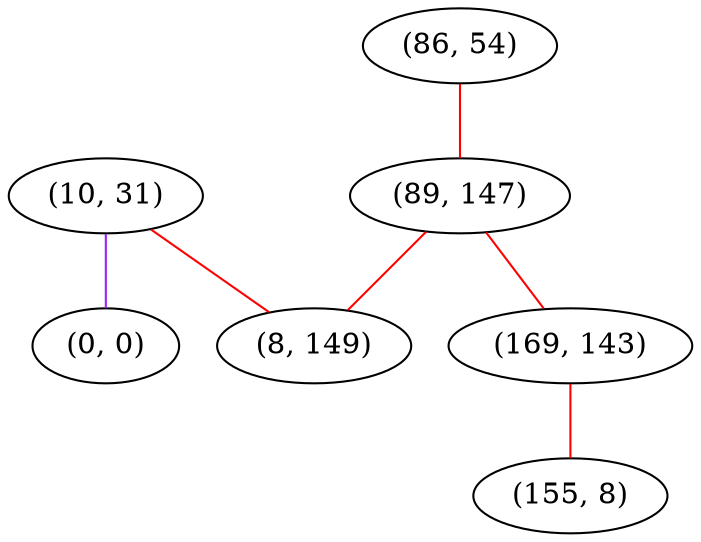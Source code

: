 graph "" {
"(10, 31)";
"(0, 0)";
"(86, 54)";
"(89, 147)";
"(8, 149)";
"(169, 143)";
"(155, 8)";
"(10, 31)" -- "(0, 0)"  [color=purple, key=0, weight=4];
"(10, 31)" -- "(8, 149)"  [color=red, key=0, weight=1];
"(86, 54)" -- "(89, 147)"  [color=red, key=0, weight=1];
"(89, 147)" -- "(8, 149)"  [color=red, key=0, weight=1];
"(89, 147)" -- "(169, 143)"  [color=red, key=0, weight=1];
"(169, 143)" -- "(155, 8)"  [color=red, key=0, weight=1];
}
